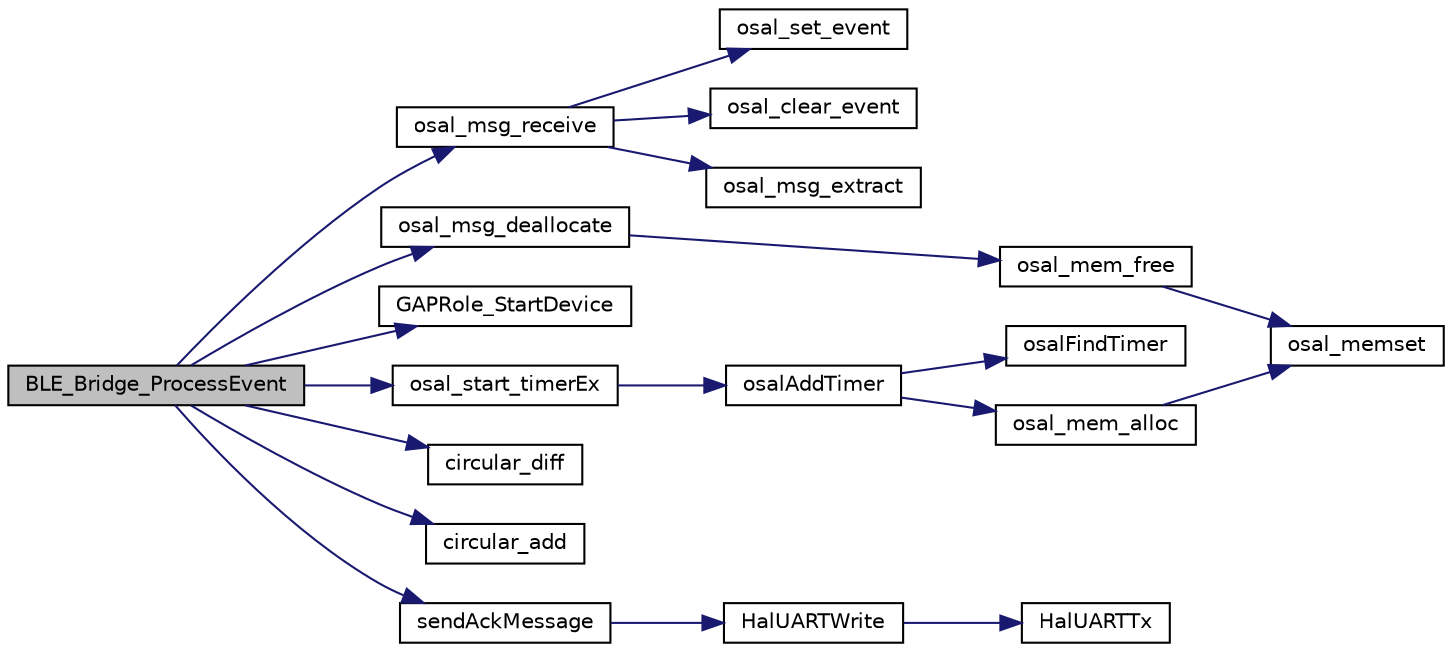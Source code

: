 digraph "BLE_Bridge_ProcessEvent"
{
  edge [fontname="Helvetica",fontsize="10",labelfontname="Helvetica",labelfontsize="10"];
  node [fontname="Helvetica",fontsize="10",shape=record];
  rankdir="LR";
  Node1 [label="BLE_Bridge_ProcessEvent",height=0.2,width=0.4,color="black", fillcolor="grey75", style="filled" fontcolor="black"];
  Node1 -> Node2 [color="midnightblue",fontsize="10",style="solid",fontname="Helvetica"];
  Node2 [label="osal_msg_receive",height=0.2,width=0.4,color="black", fillcolor="white", style="filled",URL="$_o_s_a_l_8c.html#a34936edcc99cd896c28aa0f0b3a91313"];
  Node2 -> Node3 [color="midnightblue",fontsize="10",style="solid",fontname="Helvetica"];
  Node3 [label="osal_set_event",height=0.2,width=0.4,color="black", fillcolor="white", style="filled",URL="$_o_s_a_l_8c.html#a67e62da8a1085ffe8f6a06c88736666a"];
  Node2 -> Node4 [color="midnightblue",fontsize="10",style="solid",fontname="Helvetica"];
  Node4 [label="osal_clear_event",height=0.2,width=0.4,color="black", fillcolor="white", style="filled",URL="$_o_s_a_l_8c.html#a5c6610c6d28ec216738ad85007becda7"];
  Node2 -> Node5 [color="midnightblue",fontsize="10",style="solid",fontname="Helvetica"];
  Node5 [label="osal_msg_extract",height=0.2,width=0.4,color="black", fillcolor="white", style="filled",URL="$_o_s_a_l_8c.html#a568bb70f04b8fba4a5e8764d56bca014"];
  Node1 -> Node6 [color="midnightblue",fontsize="10",style="solid",fontname="Helvetica"];
  Node6 [label="osal_msg_deallocate",height=0.2,width=0.4,color="black", fillcolor="white", style="filled",URL="$_o_s_a_l_8c.html#ae0cf82bd9ec6d0a064e3aba72478ccf1"];
  Node6 -> Node7 [color="midnightblue",fontsize="10",style="solid",fontname="Helvetica"];
  Node7 [label="osal_mem_free",height=0.2,width=0.4,color="black", fillcolor="white", style="filled",URL="$_o_s_a_l___memory_8c.html#a56201dc39c693c759d1ce0812b6b0eef"];
  Node7 -> Node8 [color="midnightblue",fontsize="10",style="solid",fontname="Helvetica"];
  Node8 [label="osal_memset",height=0.2,width=0.4,color="black", fillcolor="white", style="filled",URL="$_o_s_a_l_8c.html#a7a416b7daf0407f6a1b92b71fc12847e"];
  Node1 -> Node9 [color="midnightblue",fontsize="10",style="solid",fontname="Helvetica"];
  Node9 [label="GAPRole_StartDevice",height=0.2,width=0.4,color="black", fillcolor="white", style="filled",URL="$group___g_a_p_r_o_l_e_s___b_r_o_a_d_c_a_s_t_e_r___a_p_i.html#ga835a1ca8b91828b4092f471cd510724d",tooltip="Does the device initialization. Only call this function once. "];
  Node1 -> Node10 [color="midnightblue",fontsize="10",style="solid",fontname="Helvetica"];
  Node10 [label="osal_start_timerEx",height=0.2,width=0.4,color="black", fillcolor="white", style="filled",URL="$_o_s_a_l___timers_8c.html#aa3e6ecb3801d86f27304d0791982c646"];
  Node10 -> Node11 [color="midnightblue",fontsize="10",style="solid",fontname="Helvetica"];
  Node11 [label="osalAddTimer",height=0.2,width=0.4,color="black", fillcolor="white", style="filled",URL="$_o_s_a_l___timers_8c.html#ae62830e096148b7353b2bf07761336d6"];
  Node11 -> Node12 [color="midnightblue",fontsize="10",style="solid",fontname="Helvetica"];
  Node12 [label="osalFindTimer",height=0.2,width=0.4,color="black", fillcolor="white", style="filled",URL="$_o_s_a_l___timers_8c.html#a69f3f300b70eae0a5a483a8db32c4d84"];
  Node11 -> Node13 [color="midnightblue",fontsize="10",style="solid",fontname="Helvetica"];
  Node13 [label="osal_mem_alloc",height=0.2,width=0.4,color="black", fillcolor="white", style="filled",URL="$_o_s_a_l___memory_8c.html#ae5cbc213a1cab3be5f0963a4b75408c4"];
  Node13 -> Node8 [color="midnightblue",fontsize="10",style="solid",fontname="Helvetica"];
  Node1 -> Node14 [color="midnightblue",fontsize="10",style="solid",fontname="Helvetica"];
  Node14 [label="circular_diff",height=0.2,width=0.4,color="black", fillcolor="white", style="filled",URL="$serial_interface_8c.html#a446deb27ed6ba0774bf4358543d0939e"];
  Node1 -> Node15 [color="midnightblue",fontsize="10",style="solid",fontname="Helvetica"];
  Node15 [label="circular_add",height=0.2,width=0.4,color="black", fillcolor="white", style="filled",URL="$serial_interface_8c.html#a3085f053fdb2758da6c06a827d9a2b07"];
  Node1 -> Node16 [color="midnightblue",fontsize="10",style="solid",fontname="Helvetica"];
  Node16 [label="sendAckMessage",height=0.2,width=0.4,color="black", fillcolor="white", style="filled",URL="$serial_interface_8c.html#a54e493409f391e704b1d53b473a15338"];
  Node16 -> Node17 [color="midnightblue",fontsize="10",style="solid",fontname="Helvetica"];
  Node17 [label="HalUARTWrite",height=0.2,width=0.4,color="black", fillcolor="white", style="filled",URL="$hal__uart_8h.html#a327884708251d2083ed6ca5fcff747c7"];
  Node17 -> Node18 [color="midnightblue",fontsize="10",style="solid",fontname="Helvetica"];
  Node18 [label="HalUARTTx",height=0.2,width=0.4,color="black", fillcolor="white", style="filled",URL="$__hal__uart__usb_8c.html#a5b5d4c4a0e9931f641fe5324ce8e8825"];
}
